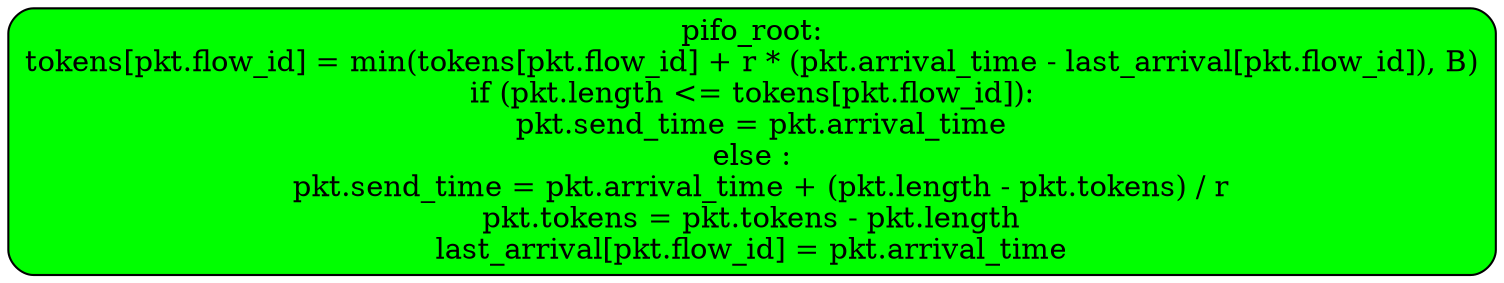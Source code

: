 digraph sched_graph {
node [shape = box style="rounded,filled"];
root [label =
"pifo_root:
tokens[pkt.flow_id] = min(tokens[pkt.flow_id] + r * (pkt.arrival_time - last_arrival[pkt.flow_id]), B)
if (pkt.length <= tokens[pkt.flow_id]):
  pkt.send_time = pkt.arrival_time
else :
  pkt.send_time = pkt.arrival_time + (pkt.length - pkt.tokens) / r
pkt.tokens = pkt.tokens - pkt.length
last_arrival[pkt.flow_id] = pkt.arrival_time
"
fillcolor=green];
}
